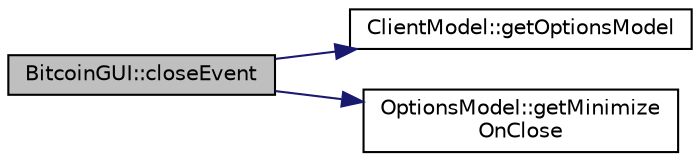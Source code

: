 digraph "BitcoinGUI::closeEvent"
{
  edge [fontname="Helvetica",fontsize="10",labelfontname="Helvetica",labelfontsize="10"];
  node [fontname="Helvetica",fontsize="10",shape=record];
  rankdir="LR";
  Node45 [label="BitcoinGUI::closeEvent",height=0.2,width=0.4,color="black", fillcolor="grey75", style="filled", fontcolor="black"];
  Node45 -> Node46 [color="midnightblue",fontsize="10",style="solid",fontname="Helvetica"];
  Node46 [label="ClientModel::getOptionsModel",height=0.2,width=0.4,color="black", fillcolor="white", style="filled",URL="$class_client_model.html#ae8da1e2eabfbbcc49a7eed821908bdb6"];
  Node45 -> Node47 [color="midnightblue",fontsize="10",style="solid",fontname="Helvetica"];
  Node47 [label="OptionsModel::getMinimize\lOnClose",height=0.2,width=0.4,color="black", fillcolor="white", style="filled",URL="$class_options_model.html#a82cd711817f3c9c87efbfa71b5ae0629"];
}
